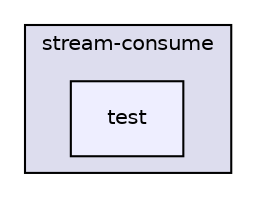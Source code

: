 digraph "gulp-src/node_modules/gulp/node_modules/orchestrator/node_modules/stream-consume/test" {
  compound=true
  node [ fontsize="10", fontname="Helvetica"];
  edge [ labelfontsize="10", labelfontname="Helvetica"];
  subgraph clusterdir_5236b3dcd78e062bf9402d67a53f7741 {
    graph [ bgcolor="#ddddee", pencolor="black", label="stream-consume" fontname="Helvetica", fontsize="10", URL="dir_5236b3dcd78e062bf9402d67a53f7741.html"]
  dir_639c25b674b127280ce8cf7975ce8bc9 [shape=box, label="test", style="filled", fillcolor="#eeeeff", pencolor="black", URL="dir_639c25b674b127280ce8cf7975ce8bc9.html"];
  }
}
